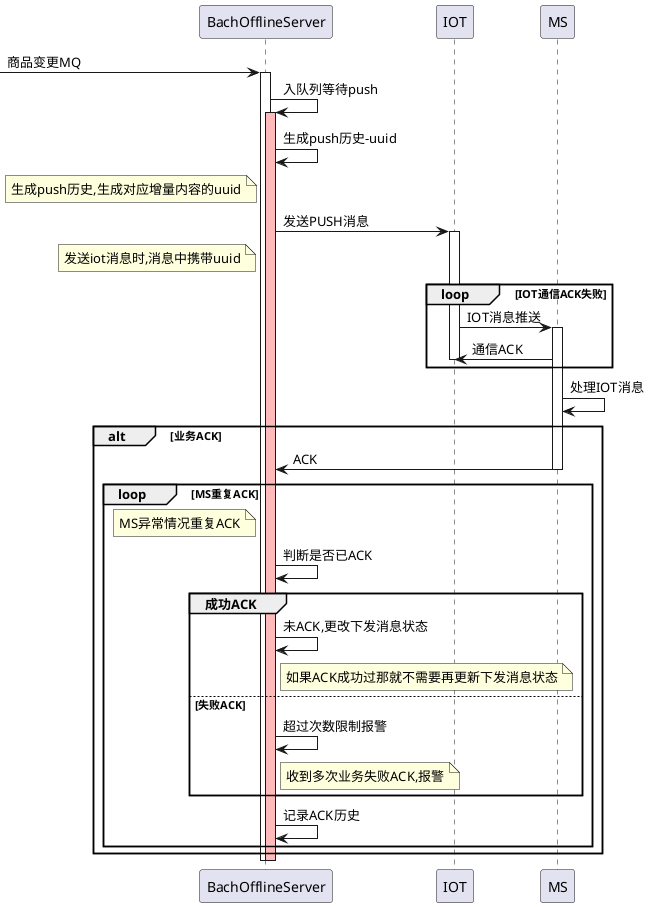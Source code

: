 @startuml
participant BachOfflineServer
participant IOT
participant MS

->BachOfflineServer:商品变更MQ
activate BachOfflineServer
BachOfflineServer->BachOfflineServer:入队列等待push

activate BachOfflineServer #FFBBBB
BachOfflineServer->BachOfflineServer:生成push历史-uuid
note left BachOfflineServer:生成push历史,生成对应增量内容的uuid
BachOfflineServer->IOT:发送PUSH消息
note left BachOfflineServer:发送iot消息时,消息中携带uuid

loop IOT通信ACK失败
activate IOT
IOT->MS:IOT消息推送
activate MS
MS->IOT:通信ACK
deactivate IOT
end

MS->MS:处理IOT消息

alt 业务ACK
MS->BachOfflineServer:ACK
deactivate MS

loop MS重复ACK
note left BachOfflineServer:MS异常情况重复ACK
BachOfflineServer->BachOfflineServer:判断是否已ACK

group 成功ACK
BachOfflineServer->BachOfflineServer:未ACK,更改下发消息状态
note right BachOfflineServer:如果ACK成功过那就不需要再更新下发消息状态
else 失败ACK
BachOfflineServer->BachOfflineServer:超过次数限制报警
note right BachOfflineServer:收到多次业务失败ACK,报警
end
BachOfflineServer->BachOfflineServer:记录ACK历史
end
end

deactivate BachOfflineServer
deactivate BachOfflineServer
@enduml